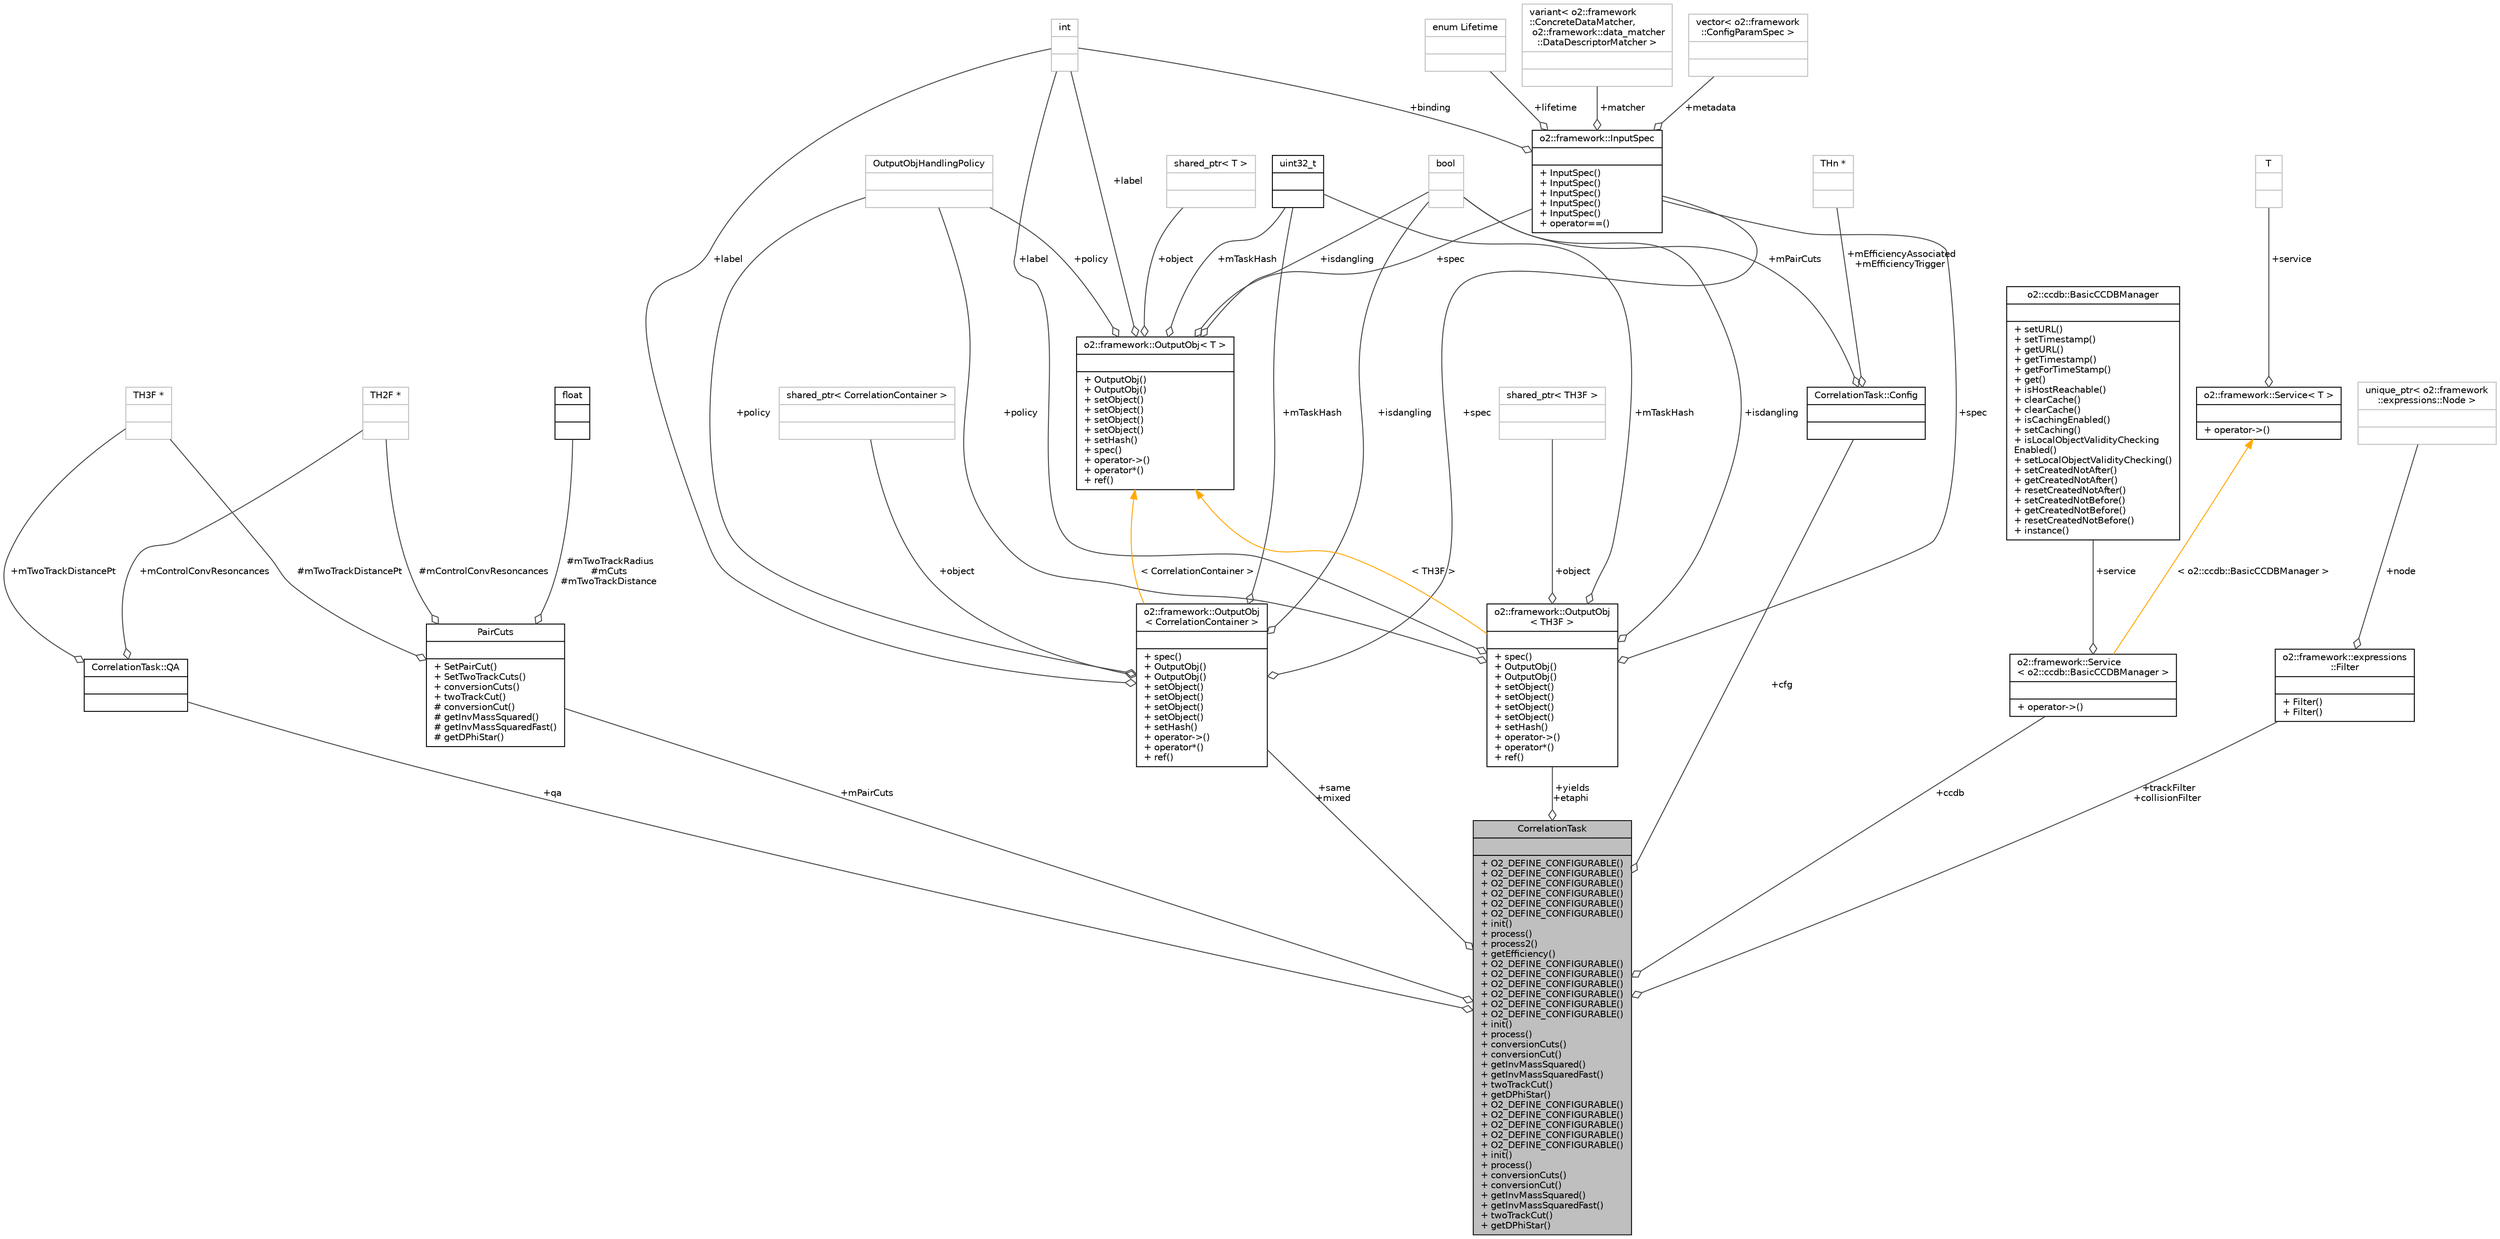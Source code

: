 digraph "CorrelationTask"
{
 // INTERACTIVE_SVG=YES
  bgcolor="transparent";
  edge [fontname="Helvetica",fontsize="10",labelfontname="Helvetica",labelfontsize="10"];
  node [fontname="Helvetica",fontsize="10",shape=record];
  Node1 [label="{CorrelationTask\n||+ O2_DEFINE_CONFIGURABLE()\l+ O2_DEFINE_CONFIGURABLE()\l+ O2_DEFINE_CONFIGURABLE()\l+ O2_DEFINE_CONFIGURABLE()\l+ O2_DEFINE_CONFIGURABLE()\l+ O2_DEFINE_CONFIGURABLE()\l+ init()\l+ process()\l+ process2()\l+ getEfficiency()\l+ O2_DEFINE_CONFIGURABLE()\l+ O2_DEFINE_CONFIGURABLE()\l+ O2_DEFINE_CONFIGURABLE()\l+ O2_DEFINE_CONFIGURABLE()\l+ O2_DEFINE_CONFIGURABLE()\l+ O2_DEFINE_CONFIGURABLE()\l+ init()\l+ process()\l+ conversionCuts()\l+ conversionCut()\l+ getInvMassSquared()\l+ getInvMassSquaredFast()\l+ twoTrackCut()\l+ getDPhiStar()\l+ O2_DEFINE_CONFIGURABLE()\l+ O2_DEFINE_CONFIGURABLE()\l+ O2_DEFINE_CONFIGURABLE()\l+ O2_DEFINE_CONFIGURABLE()\l+ O2_DEFINE_CONFIGURABLE()\l+ init()\l+ process()\l+ conversionCuts()\l+ conversionCut()\l+ getInvMassSquared()\l+ getInvMassSquaredFast()\l+ twoTrackCut()\l+ getDPhiStar()\l}",height=0.2,width=0.4,color="black", fillcolor="grey75", style="filled", fontcolor="black"];
  Node2 -> Node1 [color="grey25",fontsize="10",style="solid",label=" +qa" ,arrowhead="odiamond",fontname="Helvetica"];
  Node2 [label="{CorrelationTask::QA\n||}",height=0.2,width=0.4,color="black",URL="$db/d2d/structCorrelationTask_1_1QA.html"];
  Node3 -> Node2 [color="grey25",fontsize="10",style="solid",label=" +mTwoTrackDistancePt" ,arrowhead="odiamond",fontname="Helvetica"];
  Node3 [label="{TH3F *\n||}",height=0.2,width=0.4,color="grey75"];
  Node4 -> Node2 [color="grey25",fontsize="10",style="solid",label=" +mControlConvResoncances" ,arrowhead="odiamond",fontname="Helvetica"];
  Node4 [label="{TH2F *\n||}",height=0.2,width=0.4,color="grey75"];
  Node5 -> Node1 [color="grey25",fontsize="10",style="solid",label=" +mPairCuts" ,arrowhead="odiamond",fontname="Helvetica"];
  Node5 [label="{PairCuts\n||+ SetPairCut()\l+ SetTwoTrackCuts()\l+ conversionCuts()\l+ twoTrackCut()\l# conversionCut()\l# getInvMassSquared()\l# getInvMassSquaredFast()\l# getDPhiStar()\l}",height=0.2,width=0.4,color="black",URL="$db/d0d/classPairCuts.html"];
  Node3 -> Node5 [color="grey25",fontsize="10",style="solid",label=" #mTwoTrackDistancePt" ,arrowhead="odiamond",fontname="Helvetica"];
  Node4 -> Node5 [color="grey25",fontsize="10",style="solid",label=" #mControlConvResoncances" ,arrowhead="odiamond",fontname="Helvetica"];
  Node6 -> Node5 [color="grey25",fontsize="10",style="solid",label=" #mTwoTrackRadius\n#mCuts\n#mTwoTrackDistance" ,arrowhead="odiamond",fontname="Helvetica"];
  Node6 [label="{float\n||}",height=0.2,width=0.4,color="black",URL="$d4/dc3/classfloat.html"];
  Node7 -> Node1 [color="grey25",fontsize="10",style="solid",label=" +same\n+mixed" ,arrowhead="odiamond",fontname="Helvetica"];
  Node7 [label="{o2::framework::OutputObj\l\< CorrelationContainer \>\n||+ spec()\l+ OutputObj()\l+ OutputObj()\l+ setObject()\l+ setObject()\l+ setObject()\l+ setObject()\l+ setHash()\l+ operator-\>()\l+ operator*()\l+ ref()\l}",height=0.2,width=0.4,color="black",URL="$d4/d79/structo2_1_1framework_1_1OutputObj.html"];
  Node8 -> Node7 [color="grey25",fontsize="10",style="solid",label=" +policy" ,arrowhead="odiamond",fontname="Helvetica"];
  Node8 [label="{OutputObjHandlingPolicy\n||}",height=0.2,width=0.4,color="grey75"];
  Node9 -> Node7 [color="grey25",fontsize="10",style="solid",label=" +mTaskHash" ,arrowhead="odiamond",fontname="Helvetica"];
  Node9 [label="{uint32_t\n||}",height=0.2,width=0.4,color="black",URL="$d3/d87/classuint32__t.html"];
  Node10 -> Node7 [color="grey25",fontsize="10",style="solid",label=" +object" ,arrowhead="odiamond",fontname="Helvetica"];
  Node10 [label="{shared_ptr\< CorrelationContainer \>\n||}",height=0.2,width=0.4,color="grey75"];
  Node11 -> Node7 [color="grey25",fontsize="10",style="solid",label=" +label" ,arrowhead="odiamond",fontname="Helvetica"];
  Node11 [label="{int\n||}",height=0.2,width=0.4,color="grey75"];
  Node12 -> Node7 [color="grey25",fontsize="10",style="solid",label=" +isdangling" ,arrowhead="odiamond",fontname="Helvetica"];
  Node12 [label="{bool\n||}",height=0.2,width=0.4,color="grey75"];
  Node13 -> Node7 [color="grey25",fontsize="10",style="solid",label=" +spec" ,arrowhead="odiamond",fontname="Helvetica"];
  Node13 [label="{o2::framework::InputSpec\n||+ InputSpec()\l+ InputSpec()\l+ InputSpec()\l+ InputSpec()\l+ InputSpec()\l+ operator==()\l}",height=0.2,width=0.4,color="black",URL="$da/d96/structo2_1_1framework_1_1InputSpec.html"];
  Node14 -> Node13 [color="grey25",fontsize="10",style="solid",label=" +metadata" ,arrowhead="odiamond",fontname="Helvetica"];
  Node14 [label="{vector\< o2::framework\l::ConfigParamSpec \>\n||}",height=0.2,width=0.4,color="grey75"];
  Node15 -> Node13 [color="grey25",fontsize="10",style="solid",label=" +lifetime" ,arrowhead="odiamond",fontname="Helvetica"];
  Node15 [label="{enum Lifetime\n||}",height=0.2,width=0.4,color="grey75"];
  Node16 -> Node13 [color="grey25",fontsize="10",style="solid",label=" +matcher" ,arrowhead="odiamond",fontname="Helvetica"];
  Node16 [label="{variant\< o2::framework\l::ConcreteDataMatcher,\l o2::framework::data_matcher\l::DataDescriptorMatcher \>\n||}",height=0.2,width=0.4,color="grey75"];
  Node11 -> Node13 [color="grey25",fontsize="10",style="solid",label=" +binding" ,arrowhead="odiamond",fontname="Helvetica"];
  Node17 -> Node7 [dir="back",color="orange",fontsize="10",style="solid",label=" \< CorrelationContainer \>" ,fontname="Helvetica"];
  Node17 [label="{o2::framework::OutputObj\< T \>\n||+ OutputObj()\l+ OutputObj()\l+ setObject()\l+ setObject()\l+ setObject()\l+ setObject()\l+ setHash()\l+ spec()\l+ operator-\>()\l+ operator*()\l+ ref()\l}",height=0.2,width=0.4,color="black",URL="$d4/d79/structo2_1_1framework_1_1OutputObj.html"];
  Node8 -> Node17 [color="grey25",fontsize="10",style="solid",label=" +policy" ,arrowhead="odiamond",fontname="Helvetica"];
  Node9 -> Node17 [color="grey25",fontsize="10",style="solid",label=" +mTaskHash" ,arrowhead="odiamond",fontname="Helvetica"];
  Node11 -> Node17 [color="grey25",fontsize="10",style="solid",label=" +label" ,arrowhead="odiamond",fontname="Helvetica"];
  Node18 -> Node17 [color="grey25",fontsize="10",style="solid",label=" +object" ,arrowhead="odiamond",fontname="Helvetica"];
  Node18 [label="{shared_ptr\< T \>\n||}",height=0.2,width=0.4,color="grey75"];
  Node12 -> Node17 [color="grey25",fontsize="10",style="solid",label=" +isdangling" ,arrowhead="odiamond",fontname="Helvetica"];
  Node13 -> Node17 [color="grey25",fontsize="10",style="solid",label=" +spec" ,arrowhead="odiamond",fontname="Helvetica"];
  Node19 -> Node1 [color="grey25",fontsize="10",style="solid",label=" +ccdb" ,arrowhead="odiamond",fontname="Helvetica"];
  Node19 [label="{o2::framework::Service\l\< o2::ccdb::BasicCCDBManager \>\n||+ operator-\>()\l}",height=0.2,width=0.4,color="black",URL="$de/de9/structo2_1_1framework_1_1Service.html"];
  Node20 -> Node19 [color="grey25",fontsize="10",style="solid",label=" +service" ,arrowhead="odiamond",fontname="Helvetica"];
  Node20 [label="{o2::ccdb::BasicCCDBManager\n||+ setURL()\l+ setTimestamp()\l+ getURL()\l+ getTimestamp()\l+ getForTimeStamp()\l+ get()\l+ isHostReachable()\l+ clearCache()\l+ clearCache()\l+ isCachingEnabled()\l+ setCaching()\l+ isLocalObjectValidityChecking\lEnabled()\l+ setLocalObjectValidityChecking()\l+ setCreatedNotAfter()\l+ getCreatedNotAfter()\l+ resetCreatedNotAfter()\l+ setCreatedNotBefore()\l+ getCreatedNotBefore()\l+ resetCreatedNotBefore()\l+ instance()\l}",height=0.2,width=0.4,color="black",URL="$da/d73/classo2_1_1ccdb_1_1BasicCCDBManager.html"];
  Node21 -> Node19 [dir="back",color="orange",fontsize="10",style="solid",label=" \< o2::ccdb::BasicCCDBManager \>" ,fontname="Helvetica"];
  Node21 [label="{o2::framework::Service\< T \>\n||+ operator-\>()\l}",height=0.2,width=0.4,color="black",URL="$de/de9/structo2_1_1framework_1_1Service.html"];
  Node22 -> Node21 [color="grey25",fontsize="10",style="solid",label=" +service" ,arrowhead="odiamond",fontname="Helvetica"];
  Node22 [label="{T\n||}",height=0.2,width=0.4,color="grey75"];
  Node23 -> Node1 [color="grey25",fontsize="10",style="solid",label=" +yields\n+etaphi" ,arrowhead="odiamond",fontname="Helvetica"];
  Node23 [label="{o2::framework::OutputObj\l\< TH3F \>\n||+ spec()\l+ OutputObj()\l+ OutputObj()\l+ setObject()\l+ setObject()\l+ setObject()\l+ setObject()\l+ setHash()\l+ operator-\>()\l+ operator*()\l+ ref()\l}",height=0.2,width=0.4,color="black",URL="$d4/d79/structo2_1_1framework_1_1OutputObj.html"];
  Node8 -> Node23 [color="grey25",fontsize="10",style="solid",label=" +policy" ,arrowhead="odiamond",fontname="Helvetica"];
  Node9 -> Node23 [color="grey25",fontsize="10",style="solid",label=" +mTaskHash" ,arrowhead="odiamond",fontname="Helvetica"];
  Node11 -> Node23 [color="grey25",fontsize="10",style="solid",label=" +label" ,arrowhead="odiamond",fontname="Helvetica"];
  Node12 -> Node23 [color="grey25",fontsize="10",style="solid",label=" +isdangling" ,arrowhead="odiamond",fontname="Helvetica"];
  Node13 -> Node23 [color="grey25",fontsize="10",style="solid",label=" +spec" ,arrowhead="odiamond",fontname="Helvetica"];
  Node24 -> Node23 [color="grey25",fontsize="10",style="solid",label=" +object" ,arrowhead="odiamond",fontname="Helvetica"];
  Node24 [label="{shared_ptr\< TH3F \>\n||}",height=0.2,width=0.4,color="grey75"];
  Node17 -> Node23 [dir="back",color="orange",fontsize="10",style="solid",label=" \< TH3F \>" ,fontname="Helvetica"];
  Node25 -> Node1 [color="grey25",fontsize="10",style="solid",label=" +cfg" ,arrowhead="odiamond",fontname="Helvetica"];
  Node25 [label="{CorrelationTask::Config\n||}",height=0.2,width=0.4,color="black",URL="$de/dca/structCorrelationTask_1_1Config.html"];
  Node12 -> Node25 [color="grey25",fontsize="10",style="solid",label=" +mPairCuts" ,arrowhead="odiamond",fontname="Helvetica"];
  Node26 -> Node25 [color="grey25",fontsize="10",style="solid",label=" +mEfficiencyAssociated\n+mEfficiencyTrigger" ,arrowhead="odiamond",fontname="Helvetica"];
  Node26 [label="{THn *\n||}",height=0.2,width=0.4,color="grey75"];
  Node27 -> Node1 [color="grey25",fontsize="10",style="solid",label=" +trackFilter\n+collisionFilter" ,arrowhead="odiamond",fontname="Helvetica"];
  Node27 [label="{o2::framework::expressions\l::Filter\n||+ Filter()\l+ Filter()\l}",height=0.2,width=0.4,color="black",URL="$d1/d9a/structo2_1_1framework_1_1expressions_1_1Filter.html",tooltip="A struct, containing the root of the expression tree. "];
  Node28 -> Node27 [color="grey25",fontsize="10",style="solid",label=" +node" ,arrowhead="odiamond",fontname="Helvetica"];
  Node28 [label="{unique_ptr\< o2::framework\l::expressions::Node \>\n||}",height=0.2,width=0.4,color="grey75"];
}
